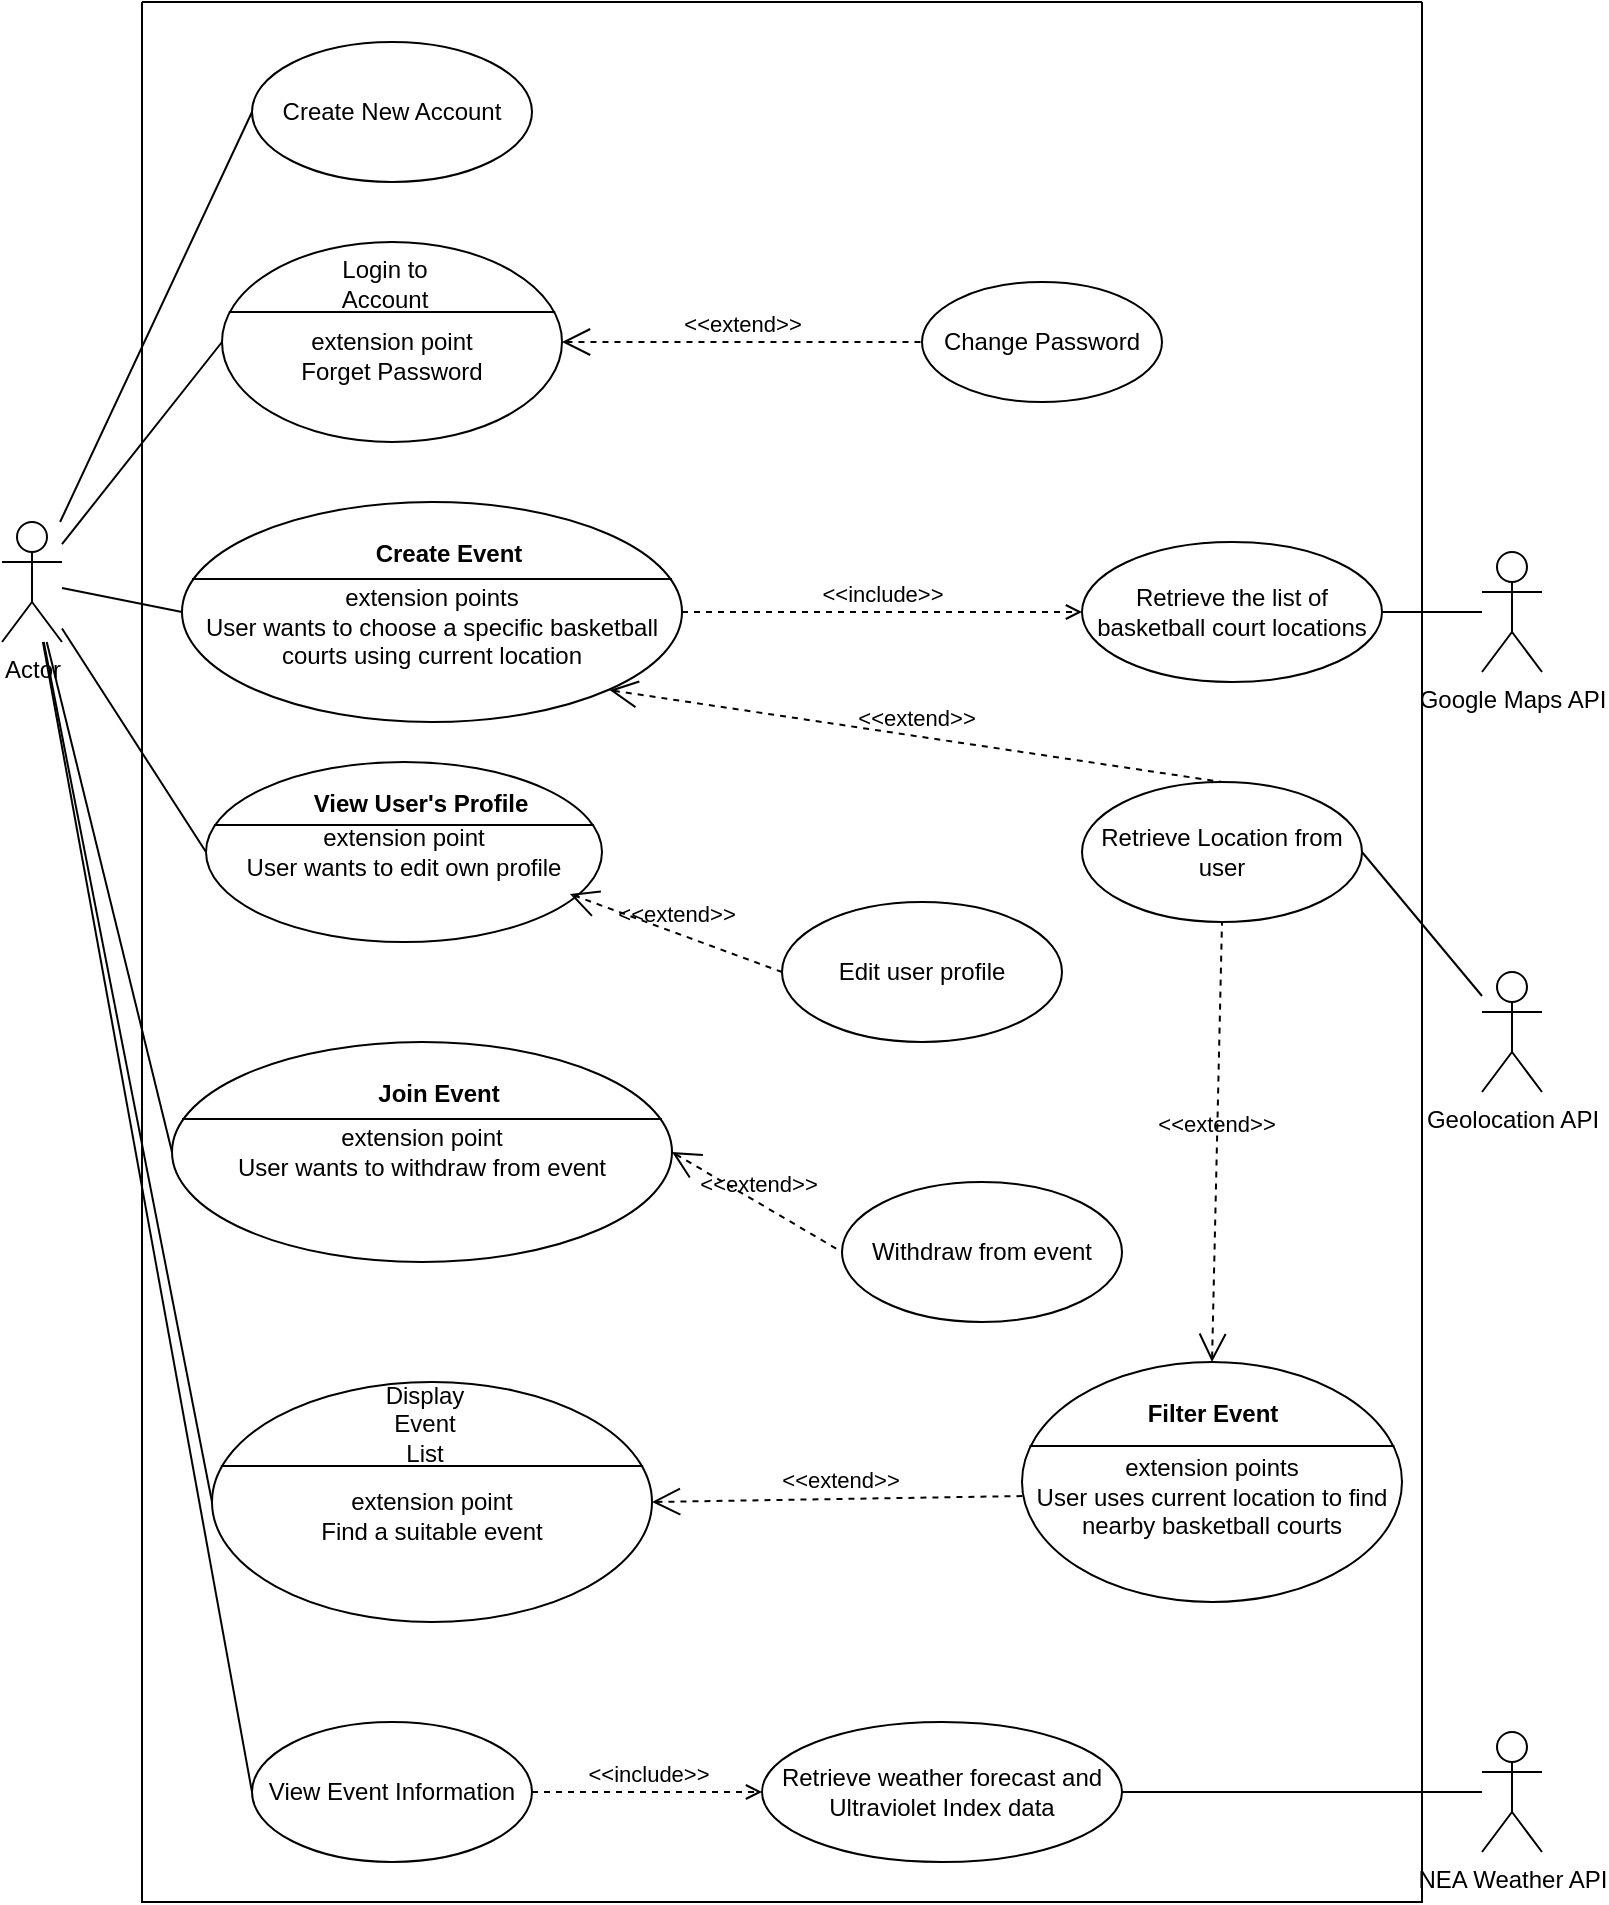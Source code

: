 <mxfile version="24.7.12">
  <diagram name="Page-1" id="Tv5fHizMDX_LoWI_HVtL">
    <mxGraphModel dx="1046" dy="1828" grid="1" gridSize="10" guides="1" tooltips="1" connect="1" arrows="1" fold="1" page="1" pageScale="1" pageWidth="850" pageHeight="1100" math="0" shadow="0">
      <root>
        <mxCell id="0" />
        <mxCell id="1" parent="0" />
        <mxCell id="2qr27qubsBFa9_mdYsr5-1" value="Actor" style="shape=umlActor;verticalLabelPosition=bottom;verticalAlign=top;html=1;outlineConnect=0;" vertex="1" parent="1">
          <mxGeometry x="40" y="200" width="30" height="60" as="geometry" />
        </mxCell>
        <mxCell id="2qr27qubsBFa9_mdYsr5-2" value="" style="swimlane;startSize=0;" vertex="1" parent="1">
          <mxGeometry x="110" y="-60" width="640" height="950" as="geometry" />
        </mxCell>
        <mxCell id="2qr27qubsBFa9_mdYsr5-11" value="Create New Account" style="ellipse;whiteSpace=wrap;html=1;" vertex="1" parent="2qr27qubsBFa9_mdYsr5-2">
          <mxGeometry x="55" y="20" width="140" height="70" as="geometry" />
        </mxCell>
        <mxCell id="2qr27qubsBFa9_mdYsr5-13" value="Withdraw from event" style="ellipse;whiteSpace=wrap;html=1;" vertex="1" parent="2qr27qubsBFa9_mdYsr5-2">
          <mxGeometry x="350" y="590" width="140" height="70" as="geometry" />
        </mxCell>
        <mxCell id="2qr27qubsBFa9_mdYsr5-20" value="&lt;br&gt;extension point&lt;br&gt;&lt;div&gt;Forget Password&lt;/div&gt;" style="html=1;shape=mxgraph.sysml.useCaseExtPt;whiteSpace=wrap;align=center;" vertex="1" parent="2qr27qubsBFa9_mdYsr5-2">
          <mxGeometry x="40" y="120" width="170" height="100" as="geometry" />
        </mxCell>
        <mxCell id="2qr27qubsBFa9_mdYsr5-21" value="&lt;span style=&quot;font-weight: 400; text-wrap: wrap;&quot;&gt;Login to Account&lt;/span&gt;" style="resizable=0;html=1;verticalAlign=middle;align=center;labelBackgroundColor=none;fontStyle=1;" connectable="0" vertex="1" parent="2qr27qubsBFa9_mdYsr5-20">
          <mxGeometry x="85" y="21.25" as="geometry">
            <mxPoint x="-4" y="-1" as="offset" />
          </mxGeometry>
        </mxCell>
        <mxCell id="2qr27qubsBFa9_mdYsr5-32" value="&lt;span style=&quot;font-weight: normal;&quot;&gt;Change Password&lt;/span&gt;" style="shape=ellipse;html=1;strokeWidth=1;fontStyle=1;whiteSpace=wrap;align=center;perimeter=ellipsePerimeter;" vertex="1" parent="2qr27qubsBFa9_mdYsr5-2">
          <mxGeometry x="390" y="140" width="120" height="60" as="geometry" />
        </mxCell>
        <mxCell id="2qr27qubsBFa9_mdYsr5-33" value="&amp;lt;&amp;lt;extend&amp;gt;&amp;gt;" style="edgeStyle=none;html=1;startArrow=open;endArrow=none;startSize=12;verticalAlign=bottom;dashed=1;labelBackgroundColor=none;rounded=0;exitX=1;exitY=0.5;exitDx=0;exitDy=0;exitPerimeter=0;entryX=0;entryY=0.5;entryDx=0;entryDy=0;" edge="1" parent="2qr27qubsBFa9_mdYsr5-2" source="2qr27qubsBFa9_mdYsr5-20" target="2qr27qubsBFa9_mdYsr5-32">
          <mxGeometry width="160" relative="1" as="geometry">
            <mxPoint x="-70" y="380" as="sourcePoint" />
            <mxPoint x="90" y="380" as="targetPoint" />
          </mxGeometry>
        </mxCell>
        <mxCell id="2qr27qubsBFa9_mdYsr5-34" value="&amp;lt;&amp;lt;extend&amp;gt;&amp;gt;" style="edgeStyle=none;html=1;startArrow=open;endArrow=none;startSize=12;verticalAlign=bottom;dashed=1;labelBackgroundColor=none;rounded=0;exitX=1;exitY=0.5;exitDx=0;exitDy=0;exitPerimeter=0;entryX=0.021;entryY=0.558;entryDx=0;entryDy=0;entryPerimeter=0;" edge="1" parent="2qr27qubsBFa9_mdYsr5-2" source="2qr27qubsBFa9_mdYsr5-35" target="2qr27qubsBFa9_mdYsr5-66">
          <mxGeometry width="160" relative="1" as="geometry">
            <mxPoint x="-70" y="780" as="sourcePoint" />
            <mxPoint x="90" y="780" as="targetPoint" />
          </mxGeometry>
        </mxCell>
        <mxCell id="2qr27qubsBFa9_mdYsr5-35" value="&lt;br&gt;extension point&lt;br&gt;&lt;div&gt;Find a suitable event&lt;/div&gt;" style="html=1;shape=mxgraph.sysml.useCaseExtPt;whiteSpace=wrap;align=center;" vertex="1" parent="2qr27qubsBFa9_mdYsr5-2">
          <mxGeometry x="35" y="690" width="220" height="120" as="geometry" />
        </mxCell>
        <mxCell id="2qr27qubsBFa9_mdYsr5-36" value="&lt;span style=&quot;font-weight: 400; text-wrap: wrap;&quot;&gt;Display Event List&lt;/span&gt;" style="resizable=0;html=1;verticalAlign=middle;align=center;labelBackgroundColor=none;fontStyle=1;" connectable="0" vertex="1" parent="2qr27qubsBFa9_mdYsr5-35">
          <mxGeometry x="104" y="24" as="geometry">
            <mxPoint x="2" y="-3" as="offset" />
          </mxGeometry>
        </mxCell>
        <mxCell id="2qr27qubsBFa9_mdYsr5-37" value="Retrieve Location from user" style="ellipse;whiteSpace=wrap;html=1;" vertex="1" parent="2qr27qubsBFa9_mdYsr5-2">
          <mxGeometry x="470" y="390" width="140" height="70" as="geometry" />
        </mxCell>
        <mxCell id="2qr27qubsBFa9_mdYsr5-41" value="Retrieve the list of basketball court locations" style="ellipse;whiteSpace=wrap;html=1;" vertex="1" parent="2qr27qubsBFa9_mdYsr5-2">
          <mxGeometry x="470" y="270" width="150" height="70" as="geometry" />
        </mxCell>
        <mxCell id="2qr27qubsBFa9_mdYsr5-42" value="Retrieve weather forecast and Ultraviolet Index data" style="ellipse;whiteSpace=wrap;html=1;" vertex="1" parent="2qr27qubsBFa9_mdYsr5-2">
          <mxGeometry x="310" y="860" width="180" height="70" as="geometry" />
        </mxCell>
        <mxCell id="2qr27qubsBFa9_mdYsr5-46" value="View Event Information" style="ellipse;whiteSpace=wrap;html=1;" vertex="1" parent="2qr27qubsBFa9_mdYsr5-2">
          <mxGeometry x="55" y="860" width="140" height="70" as="geometry" />
        </mxCell>
        <mxCell id="2qr27qubsBFa9_mdYsr5-49" value="&amp;lt;&amp;lt;include&amp;gt;&amp;gt;" style="edgeStyle=none;html=1;endArrow=open;verticalAlign=bottom;dashed=1;labelBackgroundColor=none;rounded=0;exitX=1;exitY=0.5;exitDx=0;exitDy=0;entryX=0;entryY=0.5;entryDx=0;entryDy=0;" edge="1" parent="2qr27qubsBFa9_mdYsr5-2" source="2qr27qubsBFa9_mdYsr5-46" target="2qr27qubsBFa9_mdYsr5-42">
          <mxGeometry width="160" relative="1" as="geometry">
            <mxPoint x="30" y="830" as="sourcePoint" />
            <mxPoint x="190" y="830" as="targetPoint" />
          </mxGeometry>
        </mxCell>
        <mxCell id="2qr27qubsBFa9_mdYsr5-64" value="&amp;lt;&amp;lt;include&amp;gt;&amp;gt;" style="edgeStyle=none;html=1;endArrow=open;verticalAlign=bottom;dashed=1;labelBackgroundColor=none;rounded=0;entryX=0;entryY=0.5;entryDx=0;entryDy=0;exitX=1;exitY=0.5;exitDx=0;exitDy=0;exitPerimeter=0;" edge="1" parent="2qr27qubsBFa9_mdYsr5-2" source="2qr27qubsBFa9_mdYsr5-70" target="2qr27qubsBFa9_mdYsr5-41">
          <mxGeometry width="160" relative="1" as="geometry">
            <mxPoint x="269.997" y="330" as="sourcePoint" />
            <mxPoint x="290.91" y="672.98" as="targetPoint" />
          </mxGeometry>
        </mxCell>
        <mxCell id="2qr27qubsBFa9_mdYsr5-66" value="&lt;br&gt;extension points&lt;br&gt;User uses current location to find nearby basketball courts" style="html=1;shape=mxgraph.sysml.useCaseExtPt;whiteSpace=wrap;align=center;" vertex="1" parent="2qr27qubsBFa9_mdYsr5-2">
          <mxGeometry x="440" y="680" width="190" height="120" as="geometry" />
        </mxCell>
        <mxCell id="2qr27qubsBFa9_mdYsr5-67" value="Filter Event" style="resizable=0;html=1;verticalAlign=middle;align=center;labelBackgroundColor=none;fontStyle=1;" connectable="0" vertex="1" parent="2qr27qubsBFa9_mdYsr5-66">
          <mxGeometry x="95" y="25.5" as="geometry" />
        </mxCell>
        <mxCell id="2qr27qubsBFa9_mdYsr5-68" value="&amp;lt;&amp;lt;extend&amp;gt;&amp;gt;" style="edgeStyle=none;html=1;startArrow=open;endArrow=none;startSize=12;verticalAlign=bottom;dashed=1;labelBackgroundColor=none;rounded=0;exitX=0.5;exitY=0;exitDx=0;exitDy=0;exitPerimeter=0;entryX=0.5;entryY=1;entryDx=0;entryDy=0;" edge="1" parent="2qr27qubsBFa9_mdYsr5-2" source="2qr27qubsBFa9_mdYsr5-66" target="2qr27qubsBFa9_mdYsr5-37">
          <mxGeometry width="160" relative="1" as="geometry">
            <mxPoint x="100" y="570" as="sourcePoint" />
            <mxPoint x="260" y="570" as="targetPoint" />
          </mxGeometry>
        </mxCell>
        <mxCell id="2qr27qubsBFa9_mdYsr5-70" value="&lt;br&gt;extension points&lt;div&gt;User wants to choose a specific basketball courts using current location&lt;/div&gt;" style="html=1;shape=mxgraph.sysml.useCaseExtPt;whiteSpace=wrap;align=center;" vertex="1" parent="2qr27qubsBFa9_mdYsr5-2">
          <mxGeometry x="20" y="250" width="250" height="110" as="geometry" />
        </mxCell>
        <mxCell id="2qr27qubsBFa9_mdYsr5-71" value="Create Event" style="resizable=0;html=1;verticalAlign=middle;align=center;labelBackgroundColor=none;fontStyle=1;" connectable="0" vertex="1" parent="2qr27qubsBFa9_mdYsr5-70">
          <mxGeometry x="125.0" y="23.375" as="geometry">
            <mxPoint x="8" y="2" as="offset" />
          </mxGeometry>
        </mxCell>
        <mxCell id="2qr27qubsBFa9_mdYsr5-72" value="&amp;lt;&amp;lt;extend&amp;gt;&amp;gt;" style="edgeStyle=none;html=1;startArrow=open;endArrow=none;startSize=12;verticalAlign=bottom;dashed=1;labelBackgroundColor=none;rounded=0;entryX=0.5;entryY=0;entryDx=0;entryDy=0;exitX=0.855;exitY=0.855;exitDx=0;exitDy=0;exitPerimeter=0;" edge="1" parent="2qr27qubsBFa9_mdYsr5-2" source="2qr27qubsBFa9_mdYsr5-70" target="2qr27qubsBFa9_mdYsr5-37">
          <mxGeometry width="160" relative="1" as="geometry">
            <mxPoint x="100" y="490" as="sourcePoint" />
            <mxPoint x="260" y="490" as="targetPoint" />
          </mxGeometry>
        </mxCell>
        <mxCell id="2qr27qubsBFa9_mdYsr5-73" value="extension point&lt;div&gt;User wants to withdraw from event&lt;/div&gt;" style="html=1;shape=mxgraph.sysml.useCaseExtPt;whiteSpace=wrap;align=center;" vertex="1" parent="2qr27qubsBFa9_mdYsr5-2">
          <mxGeometry x="15" y="520" width="250" height="110" as="geometry" />
        </mxCell>
        <mxCell id="2qr27qubsBFa9_mdYsr5-74" value="Join Event" style="resizable=0;html=1;verticalAlign=middle;align=center;labelBackgroundColor=none;fontStyle=1;" connectable="0" vertex="1" parent="2qr27qubsBFa9_mdYsr5-73">
          <mxGeometry x="125.0" y="23.375" as="geometry">
            <mxPoint x="8" y="2" as="offset" />
          </mxGeometry>
        </mxCell>
        <mxCell id="2qr27qubsBFa9_mdYsr5-76" value="extension point&lt;div style=&quot;line-height: 120%;&quot;&gt;User wants to edit own profile&lt;/div&gt;" style="html=1;shape=mxgraph.sysml.useCaseExtPt;whiteSpace=wrap;align=center;" vertex="1" parent="2qr27qubsBFa9_mdYsr5-2">
          <mxGeometry x="32" y="380" width="198" height="90" as="geometry" />
        </mxCell>
        <mxCell id="2qr27qubsBFa9_mdYsr5-77" value="View User&#39;s Profile" style="resizable=0;html=1;verticalAlign=middle;align=center;labelBackgroundColor=none;fontStyle=1;" connectable="0" vertex="1" parent="2qr27qubsBFa9_mdYsr5-76">
          <mxGeometry x="99.0" y="19.125" as="geometry">
            <mxPoint x="8" y="2" as="offset" />
          </mxGeometry>
        </mxCell>
        <mxCell id="2qr27qubsBFa9_mdYsr5-78" value="Edit user profile" style="ellipse;whiteSpace=wrap;html=1;" vertex="1" parent="2qr27qubsBFa9_mdYsr5-2">
          <mxGeometry x="320" y="450" width="140" height="70" as="geometry" />
        </mxCell>
        <mxCell id="2qr27qubsBFa9_mdYsr5-79" value="&amp;lt;&amp;lt;extend&amp;gt;&amp;gt;" style="edgeStyle=none;html=1;startArrow=open;endArrow=none;startSize=12;verticalAlign=bottom;dashed=1;labelBackgroundColor=none;rounded=0;entryX=0;entryY=0.5;entryDx=0;entryDy=0;exitX=0.919;exitY=0.733;exitDx=0;exitDy=0;exitPerimeter=0;" edge="1" parent="2qr27qubsBFa9_mdYsr5-2" source="2qr27qubsBFa9_mdYsr5-76" target="2qr27qubsBFa9_mdYsr5-78">
          <mxGeometry width="160" relative="1" as="geometry">
            <mxPoint x="230" y="430" as="sourcePoint" />
            <mxPoint x="481" y="566" as="targetPoint" />
          </mxGeometry>
        </mxCell>
        <mxCell id="2qr27qubsBFa9_mdYsr5-81" value="&amp;lt;&amp;lt;extend&amp;gt;&amp;gt;" style="edgeStyle=none;html=1;startArrow=open;endArrow=none;startSize=12;verticalAlign=bottom;dashed=1;labelBackgroundColor=none;rounded=0;entryX=0;entryY=0.5;entryDx=0;entryDy=0;exitX=1;exitY=0.5;exitDx=0;exitDy=0;exitPerimeter=0;" edge="1" parent="2qr27qubsBFa9_mdYsr5-2" source="2qr27qubsBFa9_mdYsr5-73" target="2qr27qubsBFa9_mdYsr5-13">
          <mxGeometry width="160" relative="1" as="geometry">
            <mxPoint x="224" y="456" as="sourcePoint" />
            <mxPoint x="330" y="495" as="targetPoint" />
          </mxGeometry>
        </mxCell>
        <mxCell id="2qr27qubsBFa9_mdYsr5-23" value="" style="edgeStyle=none;html=1;endArrow=none;verticalAlign=bottom;rounded=0;entryX=0;entryY=0.5;entryDx=0;entryDy=0;" edge="1" parent="1" source="2qr27qubsBFa9_mdYsr5-1" target="2qr27qubsBFa9_mdYsr5-11">
          <mxGeometry width="160" relative="1" as="geometry">
            <mxPoint x="130" y="240" as="sourcePoint" />
            <mxPoint x="310" y="290" as="targetPoint" />
          </mxGeometry>
        </mxCell>
        <mxCell id="2qr27qubsBFa9_mdYsr5-24" value="" style="edgeStyle=none;html=1;endArrow=none;verticalAlign=bottom;rounded=0;entryX=0;entryY=0.5;entryDx=0;entryDy=0;entryPerimeter=0;" edge="1" parent="1" source="2qr27qubsBFa9_mdYsr5-1" target="2qr27qubsBFa9_mdYsr5-20">
          <mxGeometry width="160" relative="1" as="geometry">
            <mxPoint x="130" y="240" as="sourcePoint" />
            <mxPoint x="310" y="290" as="targetPoint" />
          </mxGeometry>
        </mxCell>
        <mxCell id="2qr27qubsBFa9_mdYsr5-25" value="" style="edgeStyle=none;html=1;endArrow=none;verticalAlign=bottom;rounded=0;entryX=0;entryY=0.5;entryDx=0;entryDy=0;entryPerimeter=0;" edge="1" parent="1" source="2qr27qubsBFa9_mdYsr5-1" target="2qr27qubsBFa9_mdYsr5-70">
          <mxGeometry width="160" relative="1" as="geometry">
            <mxPoint x="130" y="240" as="sourcePoint" />
            <mxPoint x="202.94" y="222" as="targetPoint" />
          </mxGeometry>
        </mxCell>
        <mxCell id="2qr27qubsBFa9_mdYsr5-26" value="" style="edgeStyle=none;html=1;endArrow=none;verticalAlign=bottom;rounded=0;entryX=0;entryY=0.5;entryDx=0;entryDy=0;entryPerimeter=0;" edge="1" parent="1" source="2qr27qubsBFa9_mdYsr5-1" target="2qr27qubsBFa9_mdYsr5-76">
          <mxGeometry width="160" relative="1" as="geometry">
            <mxPoint x="130" y="240" as="sourcePoint" />
            <mxPoint x="215" y="375" as="targetPoint" />
          </mxGeometry>
        </mxCell>
        <mxCell id="2qr27qubsBFa9_mdYsr5-29" value="" style="edgeStyle=none;html=1;endArrow=none;verticalAlign=bottom;rounded=0;entryX=0;entryY=0.5;entryDx=0;entryDy=0;entryPerimeter=0;" edge="1" parent="1" source="2qr27qubsBFa9_mdYsr5-1" target="2qr27qubsBFa9_mdYsr5-73">
          <mxGeometry width="160" relative="1" as="geometry">
            <mxPoint x="130" y="240" as="sourcePoint" />
            <mxPoint x="235" y="475" as="targetPoint" />
          </mxGeometry>
        </mxCell>
        <mxCell id="2qr27qubsBFa9_mdYsr5-31" value="" style="edgeStyle=none;html=1;endArrow=none;verticalAlign=bottom;rounded=0;entryX=0;entryY=0.5;entryDx=0;entryDy=0;entryPerimeter=0;" edge="1" parent="1" source="2qr27qubsBFa9_mdYsr5-1" target="2qr27qubsBFa9_mdYsr5-35">
          <mxGeometry width="160" relative="1" as="geometry">
            <mxPoint x="130" y="240" as="sourcePoint" />
            <mxPoint x="310" y="390" as="targetPoint" />
          </mxGeometry>
        </mxCell>
        <mxCell id="2qr27qubsBFa9_mdYsr5-38" value="Geolocation API" style="shape=umlActor;verticalLabelPosition=bottom;verticalAlign=top;html=1;" vertex="1" parent="1">
          <mxGeometry x="780" y="425" width="30" height="60" as="geometry" />
        </mxCell>
        <mxCell id="2qr27qubsBFa9_mdYsr5-39" value="" style="edgeStyle=none;html=1;endArrow=none;verticalAlign=bottom;rounded=0;exitX=1;exitY=0.5;exitDx=0;exitDy=0;" edge="1" parent="1" source="2qr27qubsBFa9_mdYsr5-37" target="2qr27qubsBFa9_mdYsr5-38">
          <mxGeometry width="160" relative="1" as="geometry">
            <mxPoint x="330" y="330" as="sourcePoint" />
            <mxPoint x="490" y="330" as="targetPoint" />
          </mxGeometry>
        </mxCell>
        <mxCell id="2qr27qubsBFa9_mdYsr5-40" value="Google Maps API" style="shape=umlActor;html=1;verticalLabelPosition=bottom;verticalAlign=top;align=center;" vertex="1" parent="1">
          <mxGeometry x="780" y="215" width="30" height="60" as="geometry" />
        </mxCell>
        <mxCell id="2qr27qubsBFa9_mdYsr5-43" value="NEA Weather API" style="shape=umlActor;html=1;verticalLabelPosition=bottom;verticalAlign=top;align=center;" vertex="1" parent="1">
          <mxGeometry x="780" y="805" width="30" height="60" as="geometry" />
        </mxCell>
        <mxCell id="2qr27qubsBFa9_mdYsr5-44" value="" style="edgeStyle=none;html=1;endArrow=none;verticalAlign=bottom;rounded=0;entryX=1;entryY=0.5;entryDx=0;entryDy=0;" edge="1" parent="1" source="2qr27qubsBFa9_mdYsr5-40" target="2qr27qubsBFa9_mdYsr5-41">
          <mxGeometry width="160" relative="1" as="geometry">
            <mxPoint x="330" y="370" as="sourcePoint" />
            <mxPoint x="490" y="370" as="targetPoint" />
          </mxGeometry>
        </mxCell>
        <mxCell id="2qr27qubsBFa9_mdYsr5-45" value="" style="edgeStyle=none;html=1;endArrow=none;verticalAlign=bottom;rounded=0;entryX=1;entryY=0.5;entryDx=0;entryDy=0;" edge="1" parent="1" source="2qr27qubsBFa9_mdYsr5-43" target="2qr27qubsBFa9_mdYsr5-42">
          <mxGeometry width="160" relative="1" as="geometry">
            <mxPoint x="330" y="370" as="sourcePoint" />
            <mxPoint x="490" y="370" as="targetPoint" />
          </mxGeometry>
        </mxCell>
        <mxCell id="2qr27qubsBFa9_mdYsr5-47" value="" style="edgeStyle=none;html=1;endArrow=none;verticalAlign=bottom;rounded=0;entryX=0;entryY=0.5;entryDx=0;entryDy=0;" edge="1" parent="1" source="2qr27qubsBFa9_mdYsr5-1" target="2qr27qubsBFa9_mdYsr5-46">
          <mxGeometry width="160" relative="1" as="geometry">
            <mxPoint x="130" y="240" as="sourcePoint" />
            <mxPoint x="490" y="560" as="targetPoint" />
          </mxGeometry>
        </mxCell>
      </root>
    </mxGraphModel>
  </diagram>
</mxfile>
